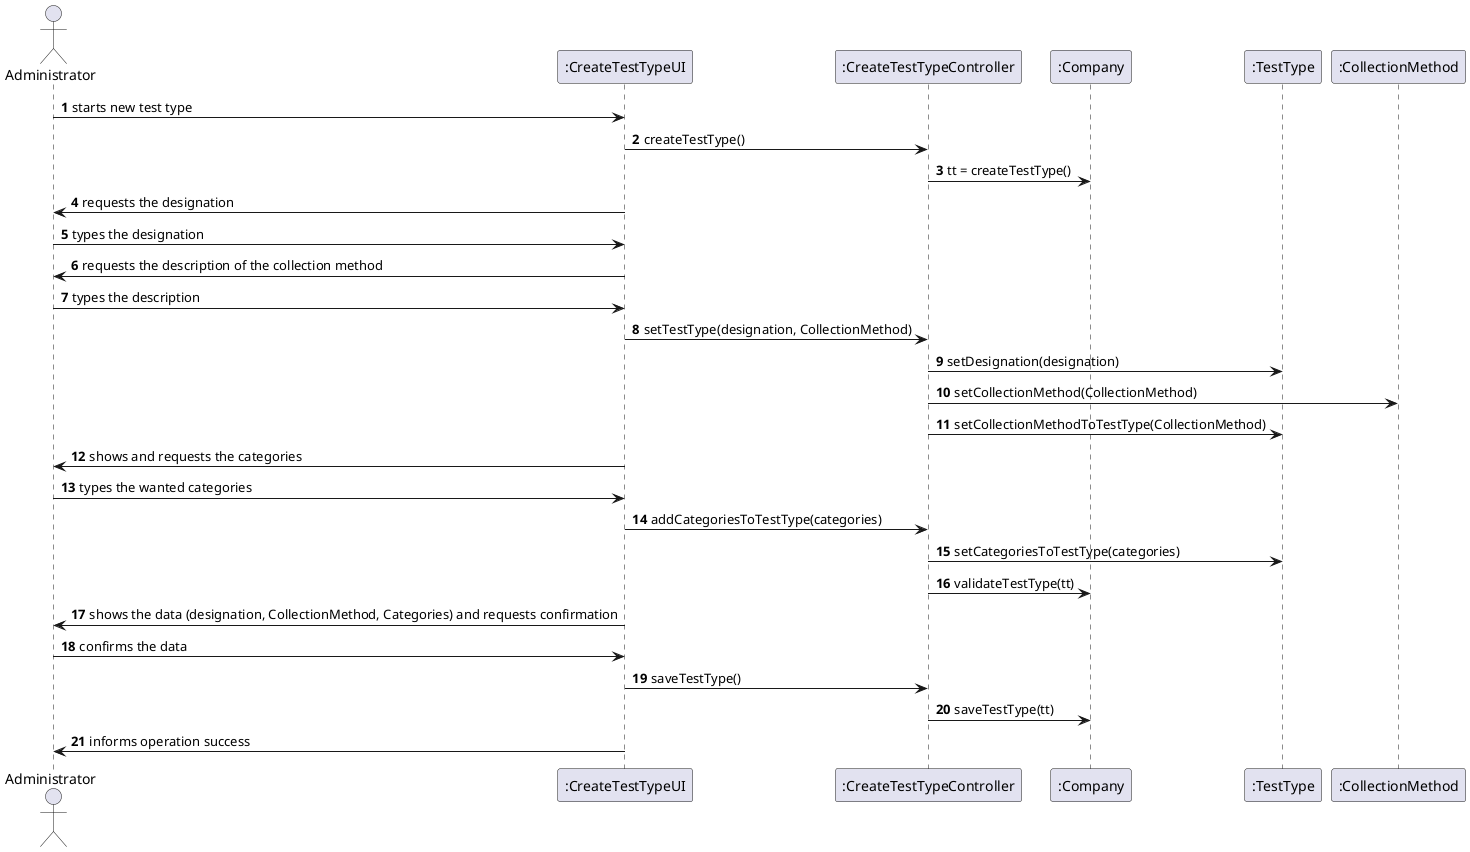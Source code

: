 @startuml


autonumber

actor Administrator

Administrator -> ":CreateTestTypeUI": starts new test type
":CreateTestTypeUI" -> ":CreateTestTypeController": createTestType()
":CreateTestTypeController" -> ":Company": tt = createTestType()

":CreateTestTypeUI" -> Administrator: requests the designation
Administrator -> ":CreateTestTypeUI": types the designation
":CreateTestTypeUI" -> Administrator: requests the description of the collection method
Administrator -> ":CreateTestTypeUI": types the description

":CreateTestTypeUI" -> ":CreateTestTypeController": setTestType(designation, CollectionMethod)
":CreateTestTypeController" -> ":TestType": setDesignation(designation)
":CreateTestTypeController" -> ":CollectionMethod": setCollectionMethod(CollectionMethod)
":CreateTestTypeController" -> ":TestType": setCollectionMethodToTestType(CollectionMethod)

":CreateTestTypeUI" -> Administrator: shows and requests the categories
Administrator -> ":CreateTestTypeUI": types the wanted categories

":CreateTestTypeUI" -> ":CreateTestTypeController": addCategoriesToTestType(categories)
":CreateTestTypeController" -> ":TestType": setCategoriesToTestType(categories)
":CreateTestTypeController" -> ":Company": validateTestType(tt)
":CreateTestTypeUI" -> Administrator: shows the data (designation, CollectionMethod, Categories) and requests confirmation
Administrator -> ":CreateTestTypeUI": confirms the data
":CreateTestTypeUI" -> ":CreateTestTypeController": saveTestType()
":CreateTestTypeController" -> ":Company": saveTestType(tt)

":CreateTestTypeUI" -> Administrator: informs operation success



@enduml